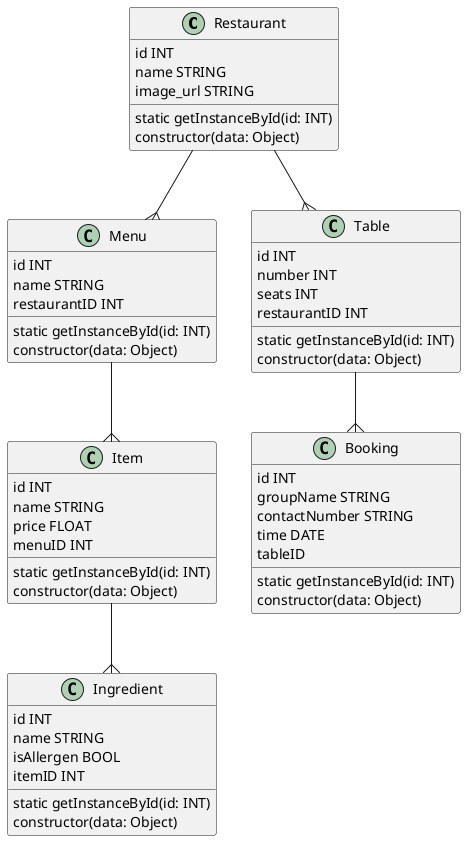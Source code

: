 @startuml Restaurant

' notes
' note top of Restaurant : This is the main class of the module
' note left of Table : This Represents a sing table in the Restaurant 

class Restaurant {
    id INT
    name STRING
    image_url STRING

    static getInstanceById(id: INT)
    constructor(data: Object)
}

class Menu {
    id INT
    name STRING
    restaurantID INT

    static getInstanceById(id: INT)
    constructor(data: Object)
}

class Item {
    id INT
    name STRING
    price FLOAT
    menuID INT

    static getInstanceById(id: INT)
    constructor(data: Object)
}

class Ingredient {
    id INT
    name STRING
    isAllergen BOOL
    itemID INT

    static getInstanceById(id: INT)
    constructor(data: Object)
}

class Table {
    id INT
    number INT
    seats INT
    restaurantID INT

    static getInstanceById(id: INT)
    constructor(data: Object)
}

class Booking {
    id INT
    groupName STRING
    contactNumber STRING
    time DATE
    tableID

    static getInstanceById(id: INT)
    constructor(data: Object)
}



Restaurant--{Menu
Menu--{Item
Item--{Ingredient
Restaurant--{Table
Table--{Booking

@enduml